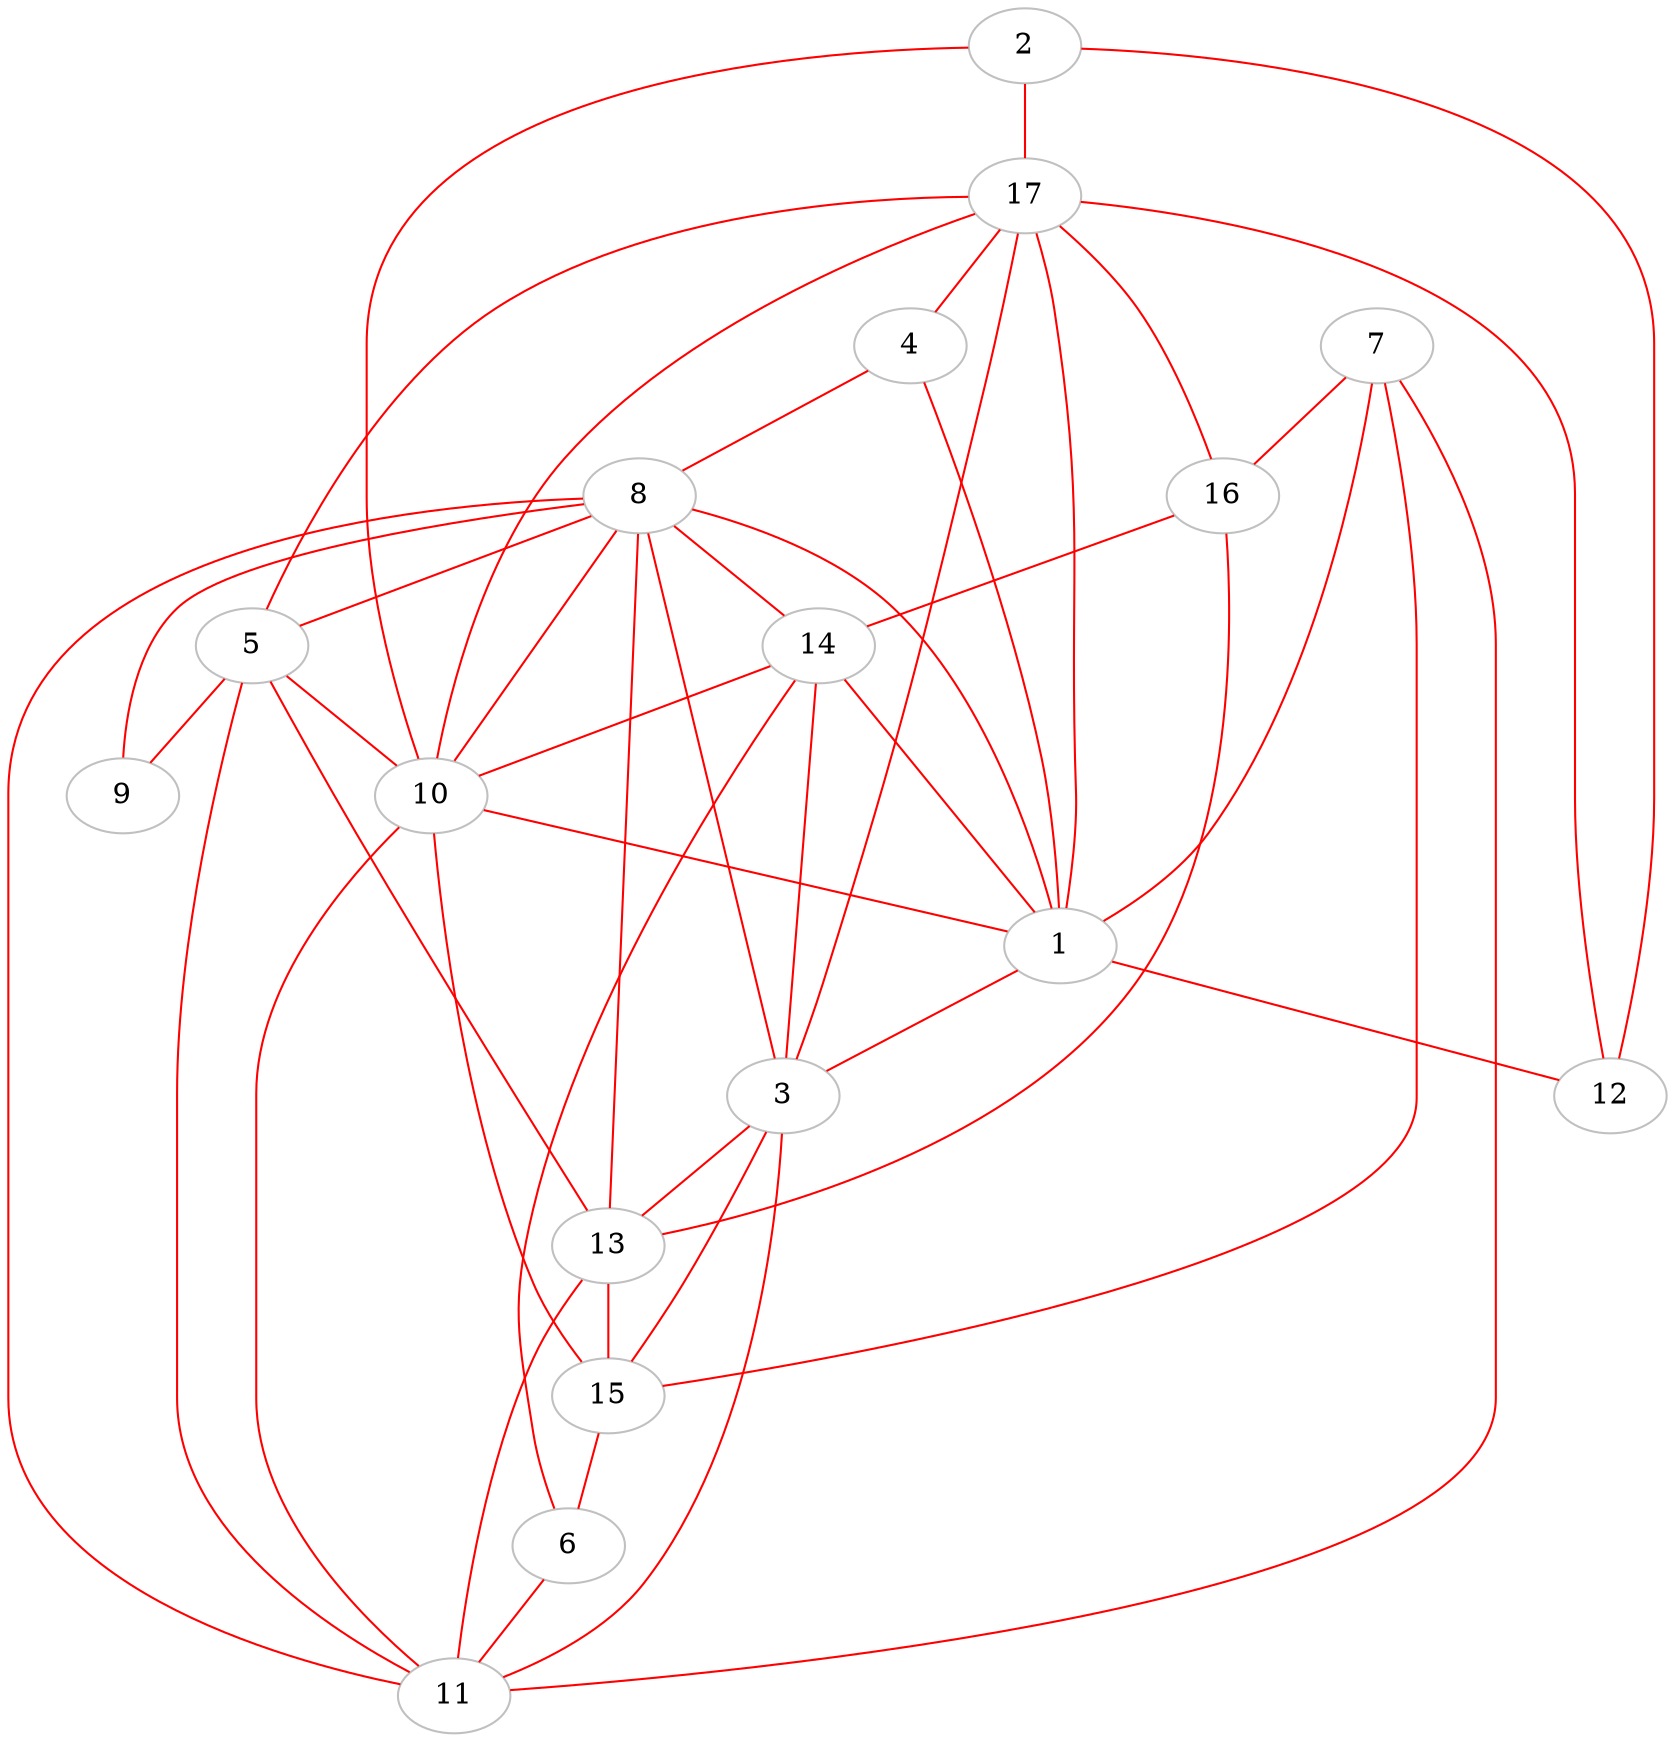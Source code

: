 // the test
graph G {
	2 [label=2 color=gray]
	7 [label=7 color=gray]
	4 [label=4 color=gray]
	11 [label=11 color=gray]
	14 [label=14 color=gray]
	17 [label=17 color=gray]
	3 [label=3 color=gray]
	8 [label=8 color=gray]
	6 [label=6 color=gray]
	13 [label=13 color=gray]
	12 [label=12 color=gray]
	15 [label=15 color=gray]
	9 [label=9 color=gray]
	16 [label=16 color=gray]
	10 [label=10 color=gray]
	1 [label=1 color=gray]
	5 [label=5 color=gray]
	15 -- 6 [color=red]
	10 -- 8 [color=red]
	1 -- 12 [color=red]
	1 -- 14 [color=red]
	1 -- 4 [color=red]
	2 -- 10 [color=red]
	10 -- 15 [color=red]
	5 -- 13 [color=red]
	17 -- 5 [color=red]
	8 -- 3 [color=red]
	7 -- 16 [color=red]
	5 -- 10 [color=red]
	1 -- 3 [color=red]
	8 -- 5 [color=red]
	2 -- 17 [color=red]
	8 -- 11 [color=red]
	10 -- 1 [color=red]
	15 -- 3 [color=red]
	13 -- 15 [color=red]
	3 -- 11 [color=red]
	17 -- 16 [color=red]
	13 -- 8 [color=red]
	8 -- 14 [color=red]
	8 -- 9 [color=red]
	13 -- 11 [color=red]
	7 -- 11 [color=red]
	3 -- 17 [color=red]
	5 -- 11 [color=red]
	6 -- 11 [color=red]
	17 -- 12 [color=red]
	16 -- 13 [color=red]
	7 -- 15 [color=red]
	1 -- 8 [color=red]
	2 -- 12 [color=red]
	10 -- 11 [color=red]
	14 -- 10 [color=red]
	17 -- 1 [color=red]
	3 -- 13 [color=red]
	17 -- 10 [color=red]
	16 -- 14 [color=red]
	6 -- 14 [color=red]
	5 -- 9 [color=red]
	17 -- 4 [color=red]
	7 -- 1 [color=red]
	4 -- 8 [color=red]
	14 -- 3 [color=red]
}
